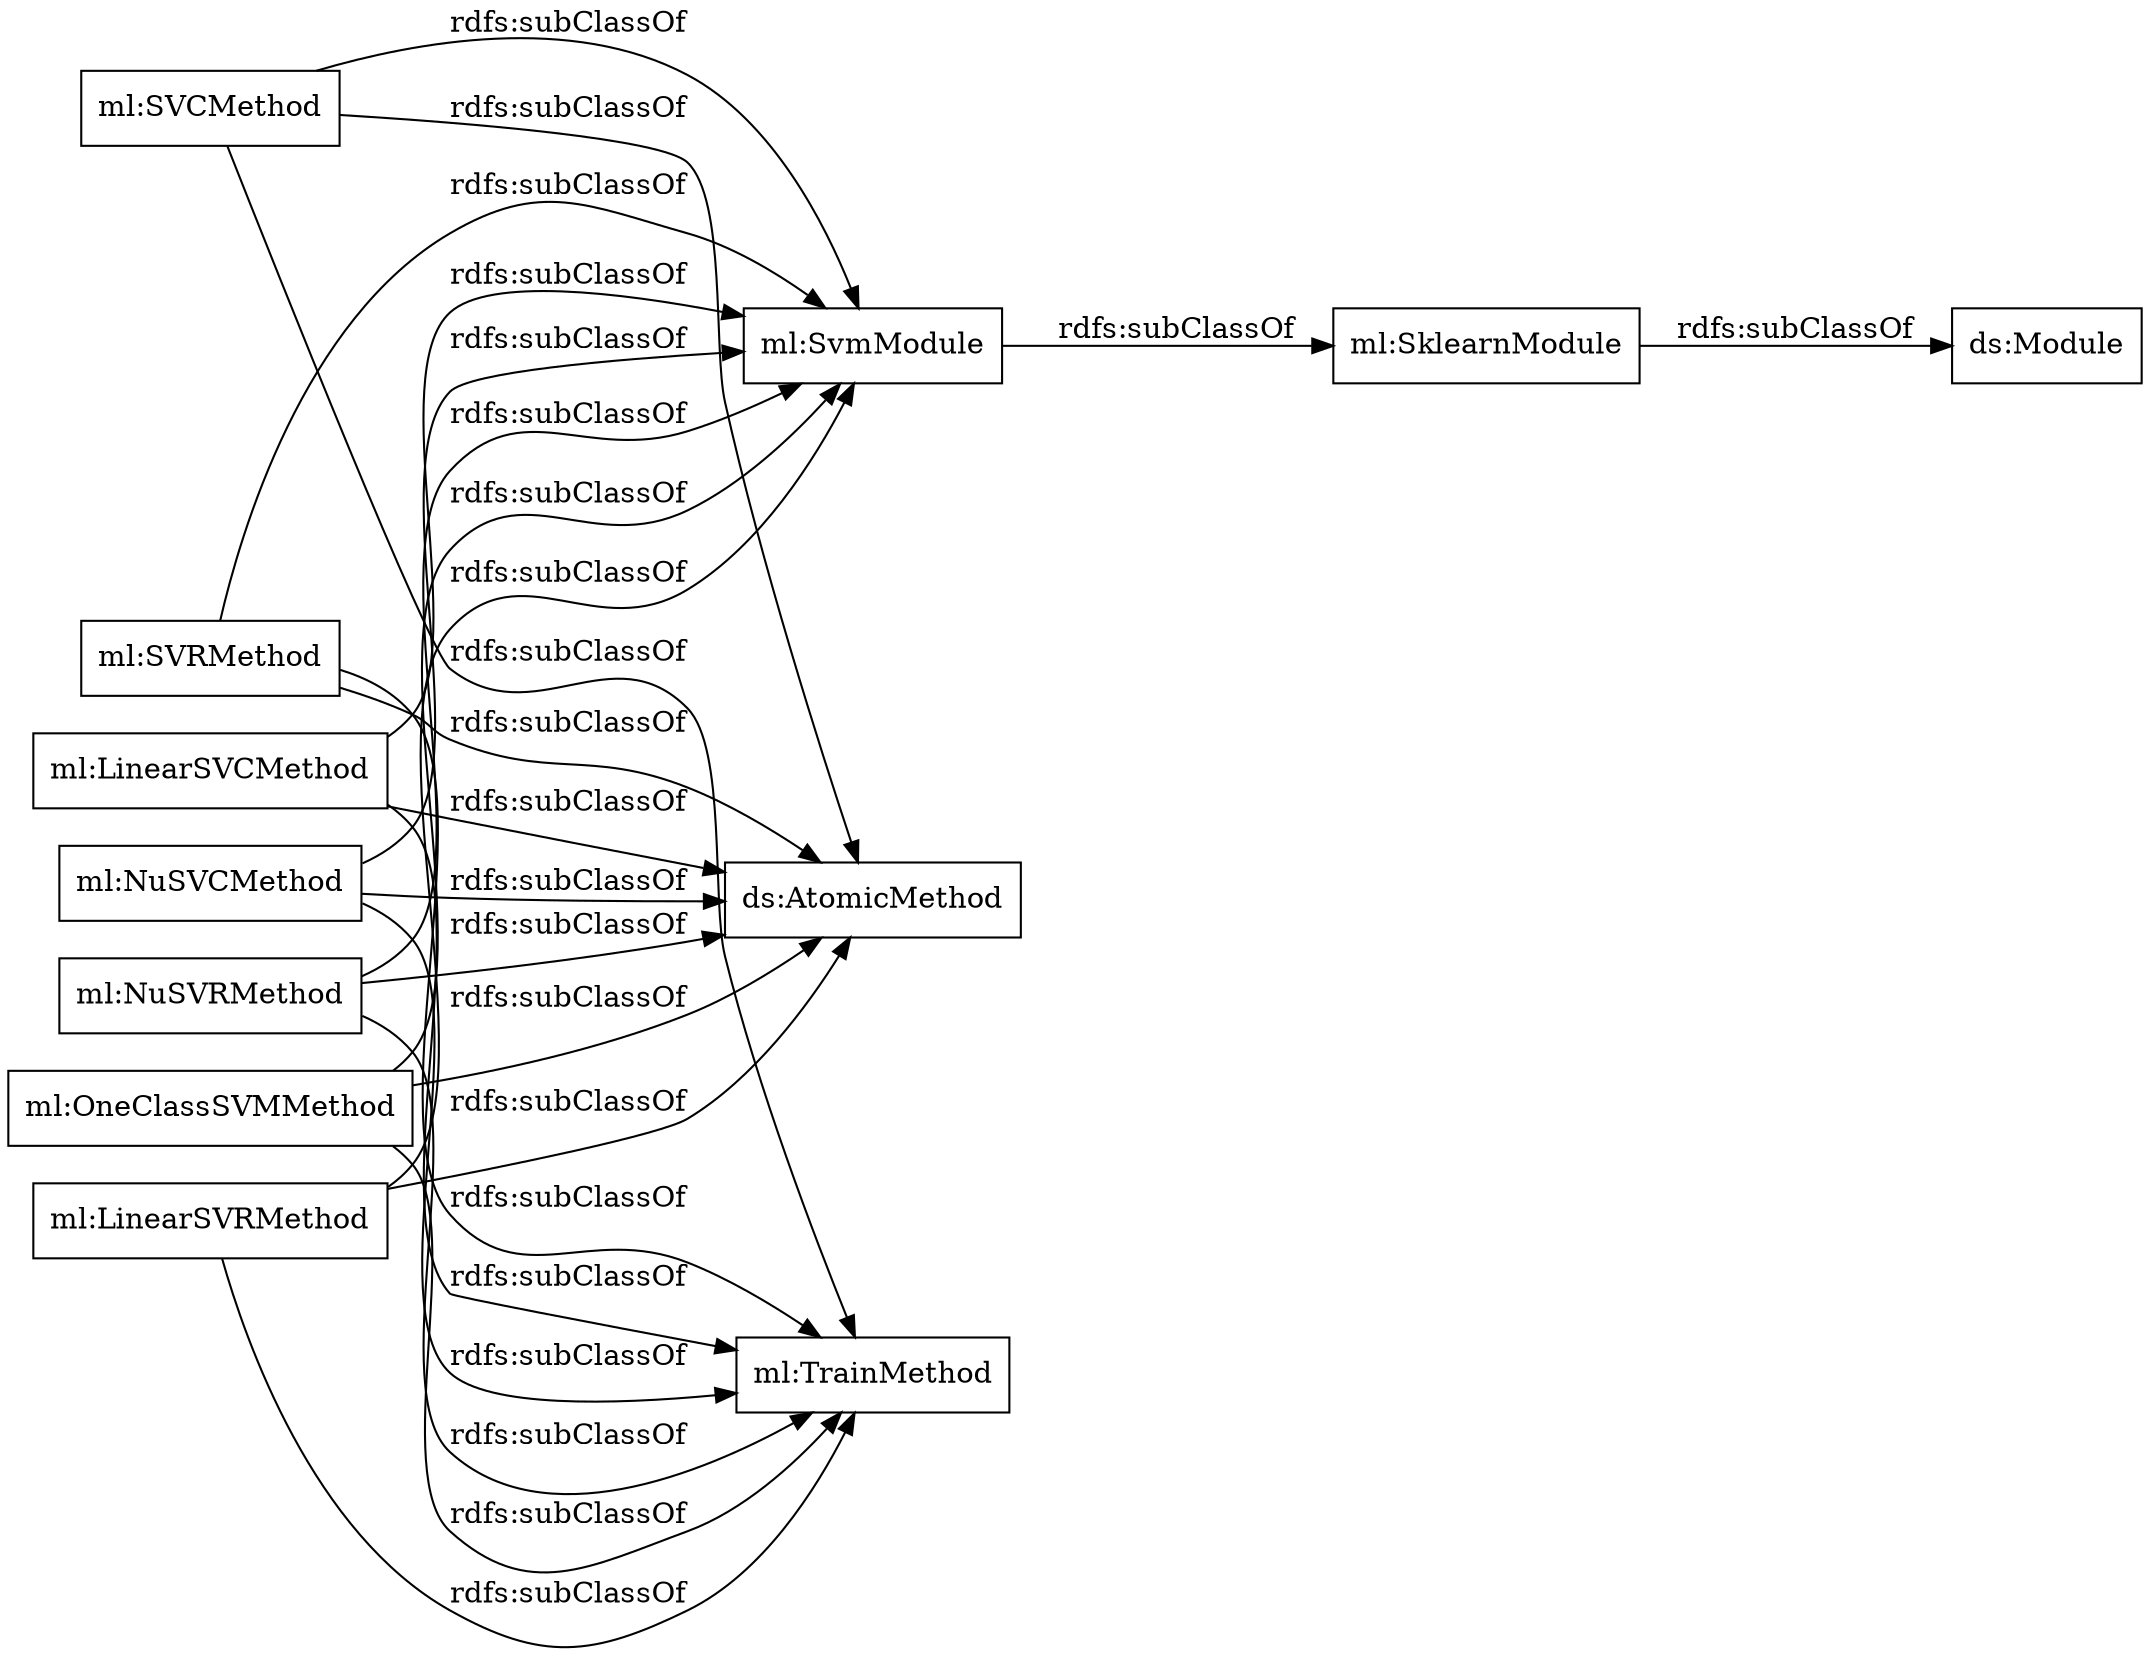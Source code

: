 digraph ar2dtool_diagram { 
rankdir=LR;
size="1000"
node [shape = rectangle, color="black"]; "ml:SVCMethod" "ml:NuSVCMethod" "ml:LinearSVCMethod" "ml:SVRMethod" "ml:NuSVRMethod" "ml:OneClassSVMMethod" "ml:LinearSVRMethod" "ml:SvmModule" "ml:SklearnModule" ; /*classes style*/
	"ml:NuSVRMethod" -> "ml:TrainMethod" [ label = "rdfs:subClassOf" ];
	"ml:NuSVRMethod" -> "ml:SvmModule" [ label = "rdfs:subClassOf" ];
	"ml:NuSVRMethod" -> "ds:AtomicMethod" [ label = "rdfs:subClassOf" ];
	"ml:SklearnModule" -> "ds:Module" [ label = "rdfs:subClassOf" ];
	"ml:SVRMethod" -> "ml:TrainMethod" [ label = "rdfs:subClassOf" ];
	"ml:SVRMethod" -> "ml:SvmModule" [ label = "rdfs:subClassOf" ];
	"ml:SVRMethod" -> "ds:AtomicMethod" [ label = "rdfs:subClassOf" ];
	"ml:OneClassSVMMethod" -> "ml:TrainMethod" [ label = "rdfs:subClassOf" ];
	"ml:OneClassSVMMethod" -> "ml:SvmModule" [ label = "rdfs:subClassOf" ];
	"ml:OneClassSVMMethod" -> "ds:AtomicMethod" [ label = "rdfs:subClassOf" ];
	"ml:LinearSVCMethod" -> "ml:TrainMethod" [ label = "rdfs:subClassOf" ];
	"ml:LinearSVCMethod" -> "ml:SvmModule" [ label = "rdfs:subClassOf" ];
	"ml:LinearSVCMethod" -> "ds:AtomicMethod" [ label = "rdfs:subClassOf" ];
	"ml:NuSVCMethod" -> "ml:TrainMethod" [ label = "rdfs:subClassOf" ];
	"ml:NuSVCMethod" -> "ml:SvmModule" [ label = "rdfs:subClassOf" ];
	"ml:NuSVCMethod" -> "ds:AtomicMethod" [ label = "rdfs:subClassOf" ];
	"ml:LinearSVRMethod" -> "ml:TrainMethod" [ label = "rdfs:subClassOf" ];
	"ml:LinearSVRMethod" -> "ml:SvmModule" [ label = "rdfs:subClassOf" ];
	"ml:LinearSVRMethod" -> "ds:AtomicMethod" [ label = "rdfs:subClassOf" ];
	"ml:SVCMethod" -> "ml:TrainMethod" [ label = "rdfs:subClassOf" ];
	"ml:SVCMethod" -> "ml:SvmModule" [ label = "rdfs:subClassOf" ];
	"ml:SVCMethod" -> "ds:AtomicMethod" [ label = "rdfs:subClassOf" ];
	"ml:SvmModule" -> "ml:SklearnModule" [ label = "rdfs:subClassOf" ];

}

